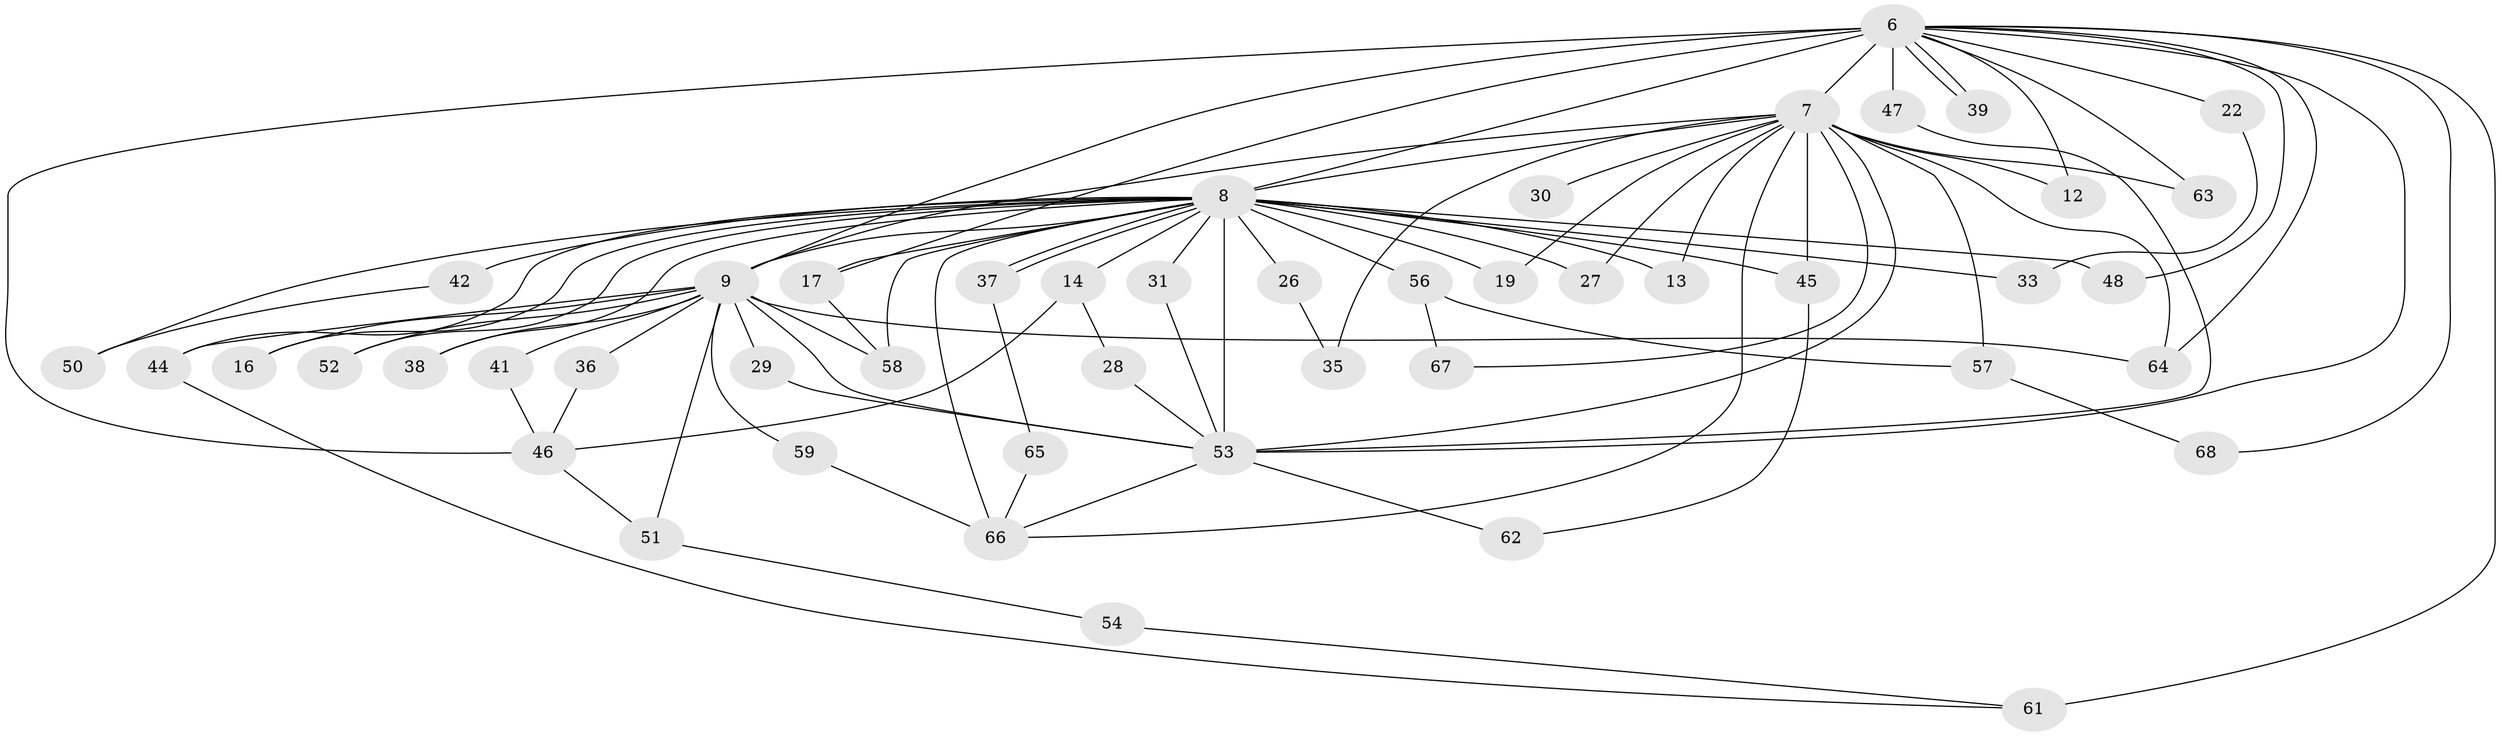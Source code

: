 // original degree distribution, {23: 0.014705882352941176, 17: 0.029411764705882353, 12: 0.014705882352941176, 20: 0.014705882352941176, 14: 0.014705882352941176, 16: 0.014705882352941176, 25: 0.014705882352941176, 15: 0.014705882352941176, 13: 0.014705882352941176, 4: 0.07352941176470588, 2: 0.5294117647058824, 5: 0.029411764705882353, 3: 0.20588235294117646, 6: 0.014705882352941176}
// Generated by graph-tools (version 1.1) at 2025/46/03/04/25 21:46:29]
// undirected, 47 vertices, 91 edges
graph export_dot {
graph [start="1"]
  node [color=gray90,style=filled];
  6 [super="+4"];
  7 [super="+2"];
  8 [super="+1"];
  9 [super="+5"];
  12;
  13;
  14;
  16;
  17 [super="+11"];
  19;
  22;
  26;
  27;
  28;
  29;
  30;
  31;
  33;
  35;
  36;
  37;
  38;
  39;
  41;
  42 [super="+15"];
  44;
  45 [super="+25"];
  46 [super="+23"];
  47;
  48 [super="+24"];
  50;
  51;
  52;
  53 [super="+20+10"];
  54;
  56 [super="+18+21"];
  57 [super="+40"];
  58 [super="+34"];
  59;
  61 [super="+49"];
  62;
  63;
  64 [super="+55+43"];
  65;
  66 [super="+60"];
  67;
  68;
  6 -- 7 [weight=4];
  6 -- 8 [weight=4];
  6 -- 9 [weight=4];
  6 -- 39;
  6 -- 39;
  6 -- 47;
  6 -- 61 [weight=2];
  6 -- 64 [weight=2];
  6 -- 68;
  6 -- 12;
  6 -- 46 [weight=2];
  6 -- 48 [weight=2];
  6 -- 17 [weight=2];
  6 -- 22;
  6 -- 63;
  6 -- 53 [weight=4];
  7 -- 8 [weight=4];
  7 -- 9 [weight=4];
  7 -- 12;
  7 -- 13;
  7 -- 19;
  7 -- 30 [weight=2];
  7 -- 35;
  7 -- 45 [weight=2];
  7 -- 67;
  7 -- 27;
  7 -- 57 [weight=2];
  7 -- 63;
  7 -- 53 [weight=5];
  7 -- 66;
  7 -- 64;
  8 -- 9 [weight=4];
  8 -- 13;
  8 -- 14 [weight=2];
  8 -- 16;
  8 -- 26 [weight=2];
  8 -- 37;
  8 -- 37;
  8 -- 38;
  8 -- 42 [weight=3];
  8 -- 44;
  8 -- 56 [weight=4];
  8 -- 58;
  8 -- 66 [weight=2];
  8 -- 19;
  8 -- 27;
  8 -- 31;
  8 -- 33;
  8 -- 50;
  8 -- 52;
  8 -- 48;
  8 -- 45;
  8 -- 17;
  8 -- 53 [weight=5];
  9 -- 16;
  9 -- 29;
  9 -- 36;
  9 -- 38;
  9 -- 41;
  9 -- 44;
  9 -- 51;
  9 -- 52;
  9 -- 59;
  9 -- 53 [weight=4];
  9 -- 64;
  9 -- 58;
  14 -- 28;
  14 -- 46;
  17 -- 58;
  22 -- 33;
  26 -- 35;
  28 -- 53;
  29 -- 53;
  31 -- 53;
  36 -- 46;
  37 -- 65;
  41 -- 46;
  42 -- 50;
  44 -- 61;
  45 -- 62;
  46 -- 51;
  47 -- 53;
  51 -- 54;
  53 -- 62;
  53 -- 66;
  54 -- 61;
  56 -- 57;
  56 -- 67;
  57 -- 68;
  59 -- 66;
  65 -- 66;
}
